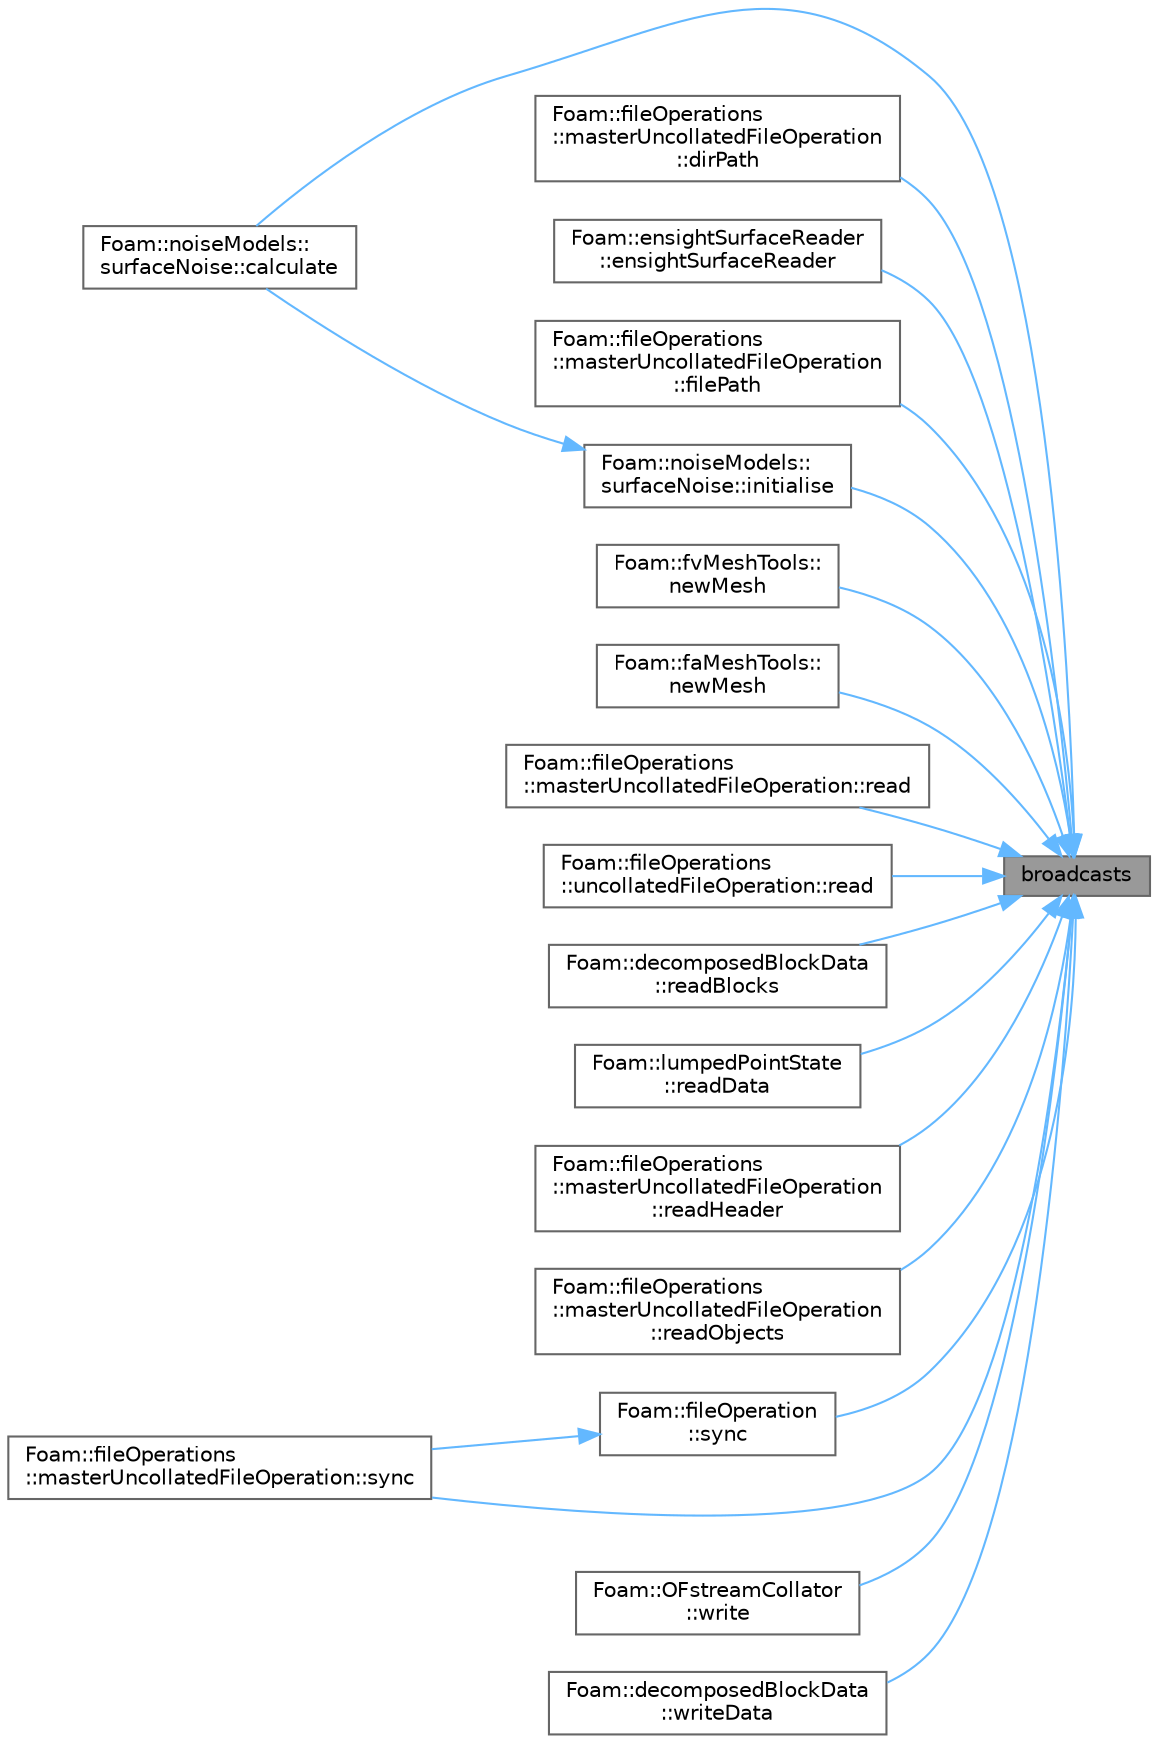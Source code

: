 digraph "broadcasts"
{
 // LATEX_PDF_SIZE
  bgcolor="transparent";
  edge [fontname=Helvetica,fontsize=10,labelfontname=Helvetica,labelfontsize=10];
  node [fontname=Helvetica,fontsize=10,shape=box,height=0.2,width=0.4];
  rankdir="RL";
  Node1 [id="Node000001",label="broadcasts",height=0.2,width=0.4,color="gray40", fillcolor="grey60", style="filled", fontcolor="black",tooltip=" "];
  Node1 -> Node2 [id="edge1_Node000001_Node000002",dir="back",color="steelblue1",style="solid",tooltip=" "];
  Node2 [id="Node000002",label="Foam::noiseModels::\lsurfaceNoise::calculate",height=0.2,width=0.4,color="grey40", fillcolor="white", style="filled",URL="$classFoam_1_1noiseModels_1_1surfaceNoise.html#afe1d8348c24e6589bc7c0b3f689316a7",tooltip=" "];
  Node1 -> Node3 [id="edge2_Node000001_Node000003",dir="back",color="steelblue1",style="solid",tooltip=" "];
  Node3 [id="Node000003",label="Foam::fileOperations\l::masterUncollatedFileOperation\l::dirPath",height=0.2,width=0.4,color="grey40", fillcolor="white", style="filled",URL="$classFoam_1_1fileOperations_1_1masterUncollatedFileOperation.html#a63d28b7b1b8b6eb901da14823a00d093",tooltip=" "];
  Node1 -> Node4 [id="edge3_Node000001_Node000004",dir="back",color="steelblue1",style="solid",tooltip=" "];
  Node4 [id="Node000004",label="Foam::ensightSurfaceReader\l::ensightSurfaceReader",height=0.2,width=0.4,color="grey40", fillcolor="white", style="filled",URL="$classFoam_1_1ensightSurfaceReader.html#a93ad00af70c9a4b3854ce4745cff22b0",tooltip=" "];
  Node1 -> Node5 [id="edge4_Node000001_Node000005",dir="back",color="steelblue1",style="solid",tooltip=" "];
  Node5 [id="Node000005",label="Foam::fileOperations\l::masterUncollatedFileOperation\l::filePath",height=0.2,width=0.4,color="grey40", fillcolor="white", style="filled",URL="$classFoam_1_1fileOperations_1_1masterUncollatedFileOperation.html#ab8499c90dcd2bfe56fb81507c9ff37e3",tooltip=" "];
  Node1 -> Node6 [id="edge5_Node000001_Node000006",dir="back",color="steelblue1",style="solid",tooltip=" "];
  Node6 [id="Node000006",label="Foam::noiseModels::\lsurfaceNoise::initialise",height=0.2,width=0.4,color="grey40", fillcolor="white", style="filled",URL="$classFoam_1_1noiseModels_1_1surfaceNoise.html#a12e93a7372f50d58498e5eeb69cf3199",tooltip=" "];
  Node6 -> Node2 [id="edge6_Node000006_Node000002",dir="back",color="steelblue1",style="solid",tooltip=" "];
  Node1 -> Node7 [id="edge7_Node000001_Node000007",dir="back",color="steelblue1",style="solid",tooltip=" "];
  Node7 [id="Node000007",label="Foam::fvMeshTools::\lnewMesh",height=0.2,width=0.4,color="grey40", fillcolor="white", style="filled",URL="$classFoam_1_1fvMeshTools.html#a5a5aeacedb38e24c795395006292ae22",tooltip=" "];
  Node1 -> Node8 [id="edge8_Node000001_Node000008",dir="back",color="steelblue1",style="solid",tooltip=" "];
  Node8 [id="Node000008",label="Foam::faMeshTools::\lnewMesh",height=0.2,width=0.4,color="grey40", fillcolor="white", style="filled",URL="$classFoam_1_1faMeshTools.html#ad6c86a391697ecc199384e0bff08dee0",tooltip=" "];
  Node1 -> Node9 [id="edge9_Node000001_Node000009",dir="back",color="steelblue1",style="solid",tooltip=" "];
  Node9 [id="Node000009",label="Foam::fileOperations\l::masterUncollatedFileOperation::read",height=0.2,width=0.4,color="grey40", fillcolor="white", style="filled",URL="$classFoam_1_1fileOperations_1_1masterUncollatedFileOperation.html#a5e944a53950f5c780c1c13626cf68c4c",tooltip=" "];
  Node1 -> Node10 [id="edge10_Node000001_Node000010",dir="back",color="steelblue1",style="solid",tooltip=" "];
  Node10 [id="Node000010",label="Foam::fileOperations\l::uncollatedFileOperation::read",height=0.2,width=0.4,color="grey40", fillcolor="white", style="filled",URL="$classFoam_1_1fileOperations_1_1uncollatedFileOperation.html#a5e944a53950f5c780c1c13626cf68c4c",tooltip=" "];
  Node1 -> Node11 [id="edge11_Node000001_Node000011",dir="back",color="steelblue1",style="solid",tooltip=" "];
  Node11 [id="Node000011",label="Foam::decomposedBlockData\l::readBlocks",height=0.2,width=0.4,color="grey40", fillcolor="white", style="filled",URL="$classFoam_1_1decomposedBlockData.html#ae919e5fce9347eb6ee87242bb80cee1a",tooltip=" "];
  Node1 -> Node12 [id="edge12_Node000001_Node000012",dir="back",color="steelblue1",style="solid",tooltip=" "];
  Node12 [id="Node000012",label="Foam::lumpedPointState\l::readData",height=0.2,width=0.4,color="grey40", fillcolor="white", style="filled",URL="$classFoam_1_1lumpedPointState.html#aadaccb135070b27421898453cd635094",tooltip=" "];
  Node1 -> Node13 [id="edge13_Node000001_Node000013",dir="back",color="steelblue1",style="solid",tooltip=" "];
  Node13 [id="Node000013",label="Foam::fileOperations\l::masterUncollatedFileOperation\l::readHeader",height=0.2,width=0.4,color="grey40", fillcolor="white", style="filled",URL="$classFoam_1_1fileOperations_1_1masterUncollatedFileOperation.html#a5878d151f63d681812f55cad56f15f0d",tooltip=" "];
  Node1 -> Node14 [id="edge14_Node000001_Node000014",dir="back",color="steelblue1",style="solid",tooltip=" "];
  Node14 [id="Node000014",label="Foam::fileOperations\l::masterUncollatedFileOperation\l::readObjects",height=0.2,width=0.4,color="grey40", fillcolor="white", style="filled",URL="$classFoam_1_1fileOperations_1_1masterUncollatedFileOperation.html#a5b3fd7f3c240412e92060a2d3dc691ad",tooltip=" "];
  Node1 -> Node15 [id="edge15_Node000001_Node000015",dir="back",color="steelblue1",style="solid",tooltip=" "];
  Node15 [id="Node000015",label="Foam::fileOperation\l::sync",height=0.2,width=0.4,color="grey40", fillcolor="white", style="filled",URL="$classFoam_1_1fileOperation.html#ad55f80ed3cd8b6c4f247763b747016af",tooltip=" "];
  Node15 -> Node16 [id="edge16_Node000015_Node000016",dir="back",color="steelblue1",style="solid",tooltip=" "];
  Node16 [id="Node000016",label="Foam::fileOperations\l::masterUncollatedFileOperation::sync",height=0.2,width=0.4,color="grey40", fillcolor="white", style="filled",URL="$classFoam_1_1fileOperations_1_1masterUncollatedFileOperation.html#ad55f80ed3cd8b6c4f247763b747016af",tooltip=" "];
  Node1 -> Node16 [id="edge17_Node000001_Node000016",dir="back",color="steelblue1",style="solid",tooltip=" "];
  Node1 -> Node17 [id="edge18_Node000001_Node000017",dir="back",color="steelblue1",style="solid",tooltip=" "];
  Node17 [id="Node000017",label="Foam::OFstreamCollator\l::write",height=0.2,width=0.4,color="grey40", fillcolor="white", style="filled",URL="$classFoam_1_1OFstreamCollator.html#ae2976a75dfc96caf82a37c816090065a",tooltip=" "];
  Node1 -> Node18 [id="edge19_Node000001_Node000018",dir="back",color="steelblue1",style="solid",tooltip=" "];
  Node18 [id="Node000018",label="Foam::decomposedBlockData\l::writeData",height=0.2,width=0.4,color="grey40", fillcolor="white", style="filled",URL="$classFoam_1_1decomposedBlockData.html#a4c658e15d7e8f5819cdc0eedbbbeb85e",tooltip=" "];
}
